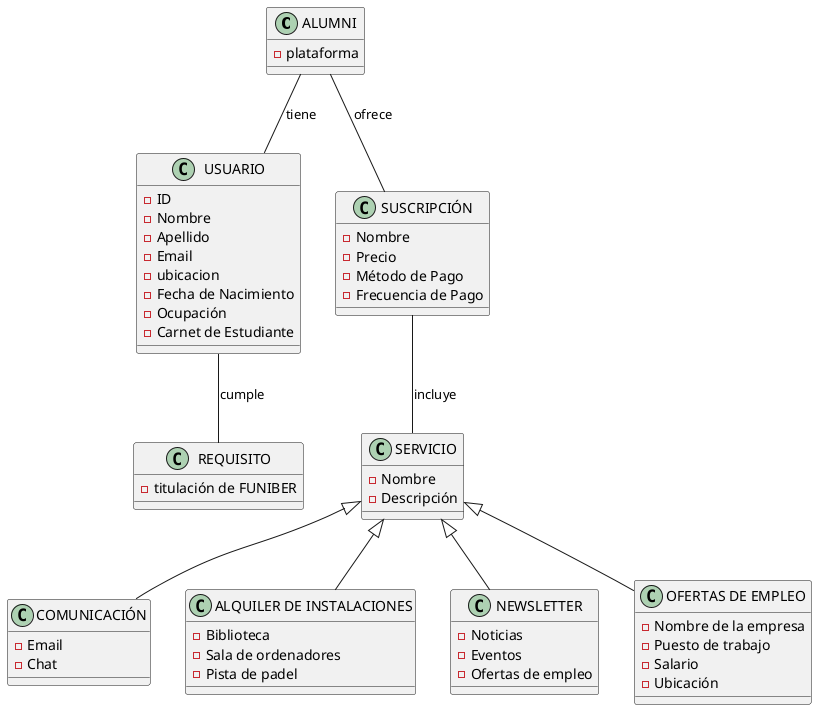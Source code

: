 @startuml AlumniModel

'!theme amiga
skinparam backgroundColor transparent
skinparam defaultFontName Arial

class ALUMNI {
   - plataforma
}

class USUARIO {
    - ID
    - Nombre 
    - Apellido 
    - Email 
    - ubicacion 
    - Fecha de Nacimiento 
    - Ocupación
    - Carnet de Estudiante
}

class REQUISITO {
    - titulación de FUNIBER
}

class SUSCRIPCIÓN {
    - Nombre 
    - Precio 
    - Método de Pago
    - Frecuencia de Pago
}

class SERVICIO {
    - Nombre 
    - Descripción 
}

class COMUNICACIÓN {
    - Email
    - Chat
}

class "ALQUILER DE INSTALACIONES" {
    - Biblioteca
    - Sala de ordenadores
    - Pista de padel
}

class NEWSLETTER {
    - Noticias
    - Eventos
    - Ofertas de empleo
}

class "OFERTAS DE EMPLEO" {
    - Nombre de la empresa
    - Puesto de trabajo
    - Salario
    - Ubicación
}

ALUMNI -- USUARIO : tiene
ALUMNI -- SUSCRIPCIÓN : ofrece
SUSCRIPCIÓN -- SERVICIO : incluye
USUARIO -- REQUISITO : cumple


SERVICIO <|-- "COMUNICACIÓN"
SERVICIO <|-- "ALQUILER DE INSTALACIONES"
SERVICIO <|-- "NEWSLETTER"
SERVICIO <|-- "OFERTAS DE EMPLEO"

@enduml
